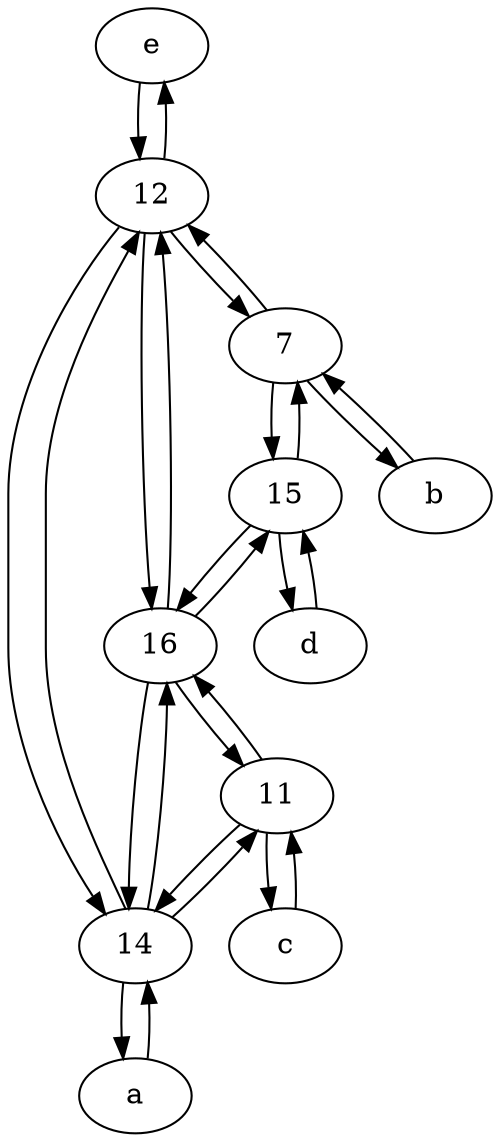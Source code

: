 digraph  {
	e [pos="30,50!"];
	12;
	d [pos="20,30!"];
	16;
	15;
	14;
	b [pos="50,20!"];
	11;
	a [pos="40,10!"];
	7;
	c [pos="20,10!"];
	11 -> c;
	16 -> 14;
	e -> 12;
	14 -> 12;
	7 -> b;
	7 -> 15;
	14 -> 16;
	b -> 7;
	12 -> 14;
	12 -> e;
	d -> 15;
	14 -> 11;
	12 -> 7;
	7 -> 12;
	15 -> 16;
	12 -> 16;
	16 -> 15;
	16 -> 12;
	11 -> 16;
	14 -> a;
	15 -> d;
	c -> 11;
	11 -> 14;
	a -> 14;
	15 -> 7;
	16 -> 11;

	}